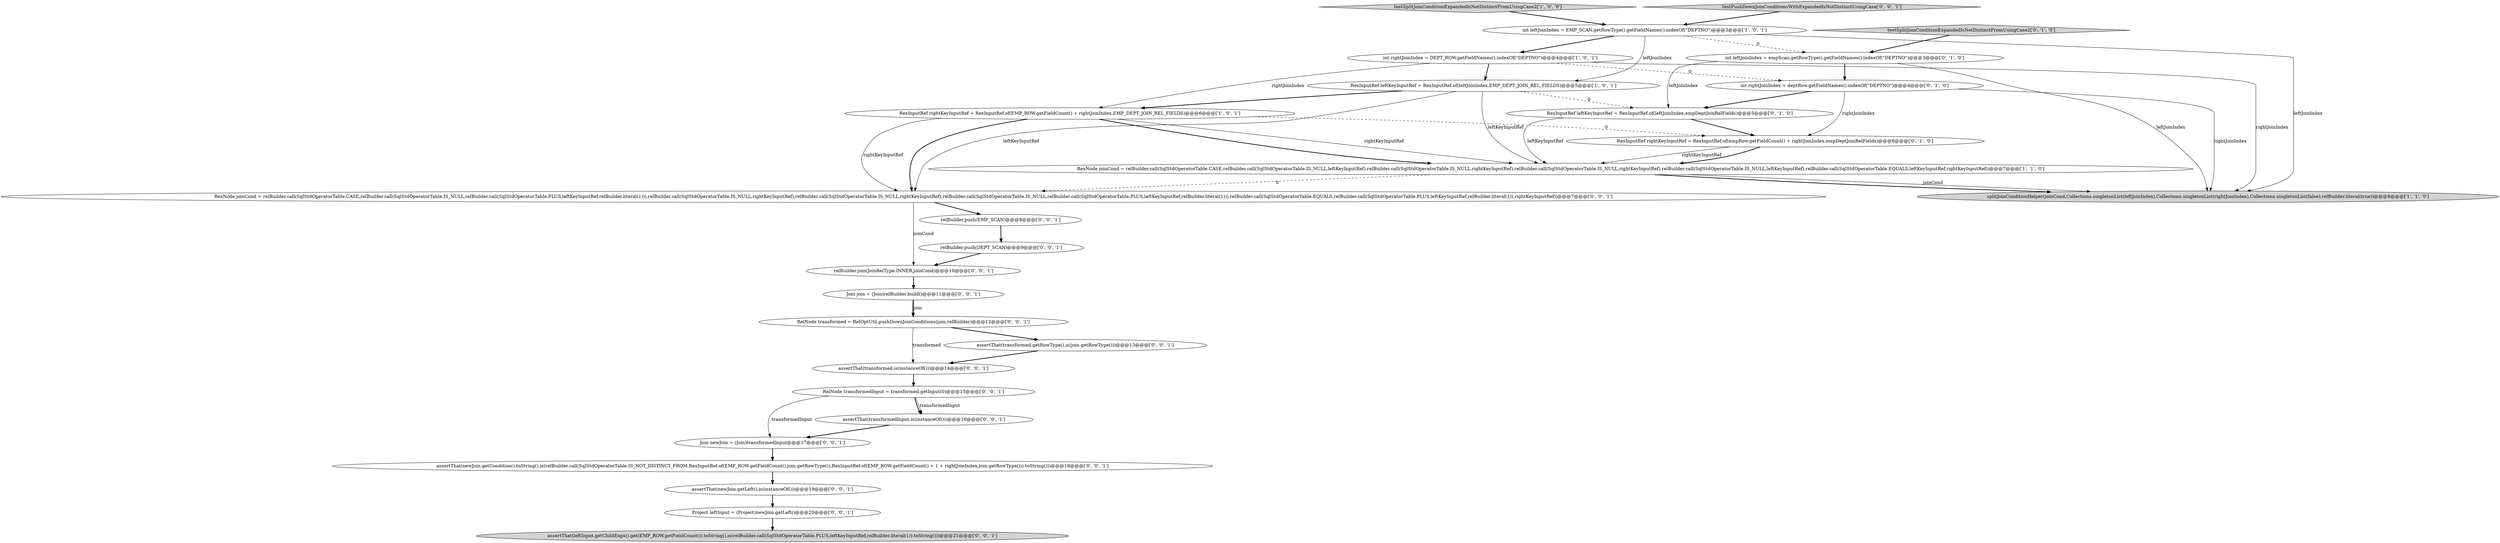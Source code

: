 digraph {
20 [style = filled, label = "RelNode transformed = RelOptUtil.pushDownJoinConditions(join,relBuilder)@@@12@@@['0', '0', '1']", fillcolor = white, shape = ellipse image = "AAA0AAABBB3BBB"];
19 [style = filled, label = "Join join = (Join)relBuilder.build()@@@11@@@['0', '0', '1']", fillcolor = white, shape = ellipse image = "AAA0AAABBB3BBB"];
25 [style = filled, label = "RexNode joinCond = relBuilder.call(SqlStdOperatorTable.CASE,relBuilder.call(SqlStdOperatorTable.IS_NULL,relBuilder.call(SqlStdOperatorTable.PLUS,leftKeyInputRef,relBuilder.literal(1))),relBuilder.call(SqlStdOperatorTable.IS_NULL,rightKeyInputRef),relBuilder.call(SqlStdOperatorTable.IS_NULL,rightKeyInputRef),relBuilder.call(SqlStdOperatorTable.IS_NULL,relBuilder.call(SqlStdOperatorTable.PLUS,leftKeyInputRef,relBuilder.literal(1))),relBuilder.call(SqlStdOperatorTable.EQUALS,relBuilder.call(SqlStdOperatorTable.PLUS,leftKeyInputRef,relBuilder.literal(1)),rightKeyInputRef))@@@7@@@['0', '0', '1']", fillcolor = white, shape = ellipse image = "AAA0AAABBB3BBB"];
8 [style = filled, label = "int leftJoinIndex = empScan.getRowType().getFieldNames().indexOf(\"DEPTNO\")@@@3@@@['0', '1', '0']", fillcolor = white, shape = ellipse image = "AAA1AAABBB2BBB"];
3 [style = filled, label = "testSplitJoinConditionExpandedIsNotDistinctFromUsingCase2['1', '0', '0']", fillcolor = lightgray, shape = diamond image = "AAA0AAABBB1BBB"];
16 [style = filled, label = "assertThat(transformed,is(instanceOf()))@@@14@@@['0', '0', '1']", fillcolor = white, shape = ellipse image = "AAA0AAABBB3BBB"];
14 [style = filled, label = "assertThat(leftInput.getChildExps().get(EMP_ROW.getFieldCount()).toString(),is(relBuilder.call(SqlStdOperatorTable.PLUS,leftKeyInputRef,relBuilder.literal(1)).toString()))@@@21@@@['0', '0', '1']", fillcolor = lightgray, shape = ellipse image = "AAA0AAABBB3BBB"];
9 [style = filled, label = "testSplitJoinConditionExpandedIsNotDistinctFromUsingCase2['0', '1', '0']", fillcolor = lightgray, shape = diamond image = "AAA0AAABBB2BBB"];
11 [style = filled, label = "int rightJoinIndex = deptRow.getFieldNames().indexOf(\"DEPTNO\")@@@4@@@['0', '1', '0']", fillcolor = white, shape = ellipse image = "AAA1AAABBB2BBB"];
18 [style = filled, label = "assertThat(newJoin.getCondition().toString(),is(relBuilder.call(SqlStdOperatorTable.IS_NOT_DISTINCT_FROM,RexInputRef.of(EMP_ROW.getFieldCount(),join.getRowType()),RexInputRef.of(EMP_ROW.getFieldCount() + 1 + rightJoinIndex,join.getRowType())).toString()))@@@18@@@['0', '0', '1']", fillcolor = white, shape = ellipse image = "AAA0AAABBB3BBB"];
4 [style = filled, label = "RexInputRef rightKeyInputRef = RexInputRef.of(EMP_ROW.getFieldCount() + rightJoinIndex,EMP_DEPT_JOIN_REL_FIELDS)@@@6@@@['1', '0', '1']", fillcolor = white, shape = ellipse image = "AAA0AAABBB1BBB"];
0 [style = filled, label = "int rightJoinIndex = DEPT_ROW.getFieldNames().indexOf(\"DEPTNO\")@@@4@@@['1', '0', '1']", fillcolor = white, shape = ellipse image = "AAA0AAABBB1BBB"];
27 [style = filled, label = "Project leftInput = (Project)newJoin.getLeft()@@@20@@@['0', '0', '1']", fillcolor = white, shape = ellipse image = "AAA0AAABBB3BBB"];
6 [style = filled, label = "int leftJoinIndex = EMP_SCAN.getRowType().getFieldNames().indexOf(\"DEPTNO\")@@@3@@@['1', '0', '1']", fillcolor = white, shape = ellipse image = "AAA0AAABBB1BBB"];
13 [style = filled, label = "Join newJoin = (Join)transformedInput@@@17@@@['0', '0', '1']", fillcolor = white, shape = ellipse image = "AAA0AAABBB3BBB"];
15 [style = filled, label = "testPushDownJoinConditionsWithExpandedIsNotDistinctUsingCase['0', '0', '1']", fillcolor = lightgray, shape = diamond image = "AAA0AAABBB3BBB"];
22 [style = filled, label = "RelNode transformedInput = transformed.getInput(0)@@@15@@@['0', '0', '1']", fillcolor = white, shape = ellipse image = "AAA0AAABBB3BBB"];
26 [style = filled, label = "assertThat(transformed.getRowType(),is(join.getRowType()))@@@13@@@['0', '0', '1']", fillcolor = white, shape = ellipse image = "AAA0AAABBB3BBB"];
2 [style = filled, label = "RexInputRef leftKeyInputRef = RexInputRef.of(leftJoinIndex,EMP_DEPT_JOIN_REL_FIELDS)@@@5@@@['1', '0', '1']", fillcolor = white, shape = ellipse image = "AAA0AAABBB1BBB"];
24 [style = filled, label = "relBuilder.join(JoinRelType.INNER,joinCond)@@@10@@@['0', '0', '1']", fillcolor = white, shape = ellipse image = "AAA0AAABBB3BBB"];
12 [style = filled, label = "assertThat(newJoin.getLeft(),is(instanceOf()))@@@19@@@['0', '0', '1']", fillcolor = white, shape = ellipse image = "AAA0AAABBB3BBB"];
21 [style = filled, label = "relBuilder.push(DEPT_SCAN)@@@9@@@['0', '0', '1']", fillcolor = white, shape = ellipse image = "AAA0AAABBB3BBB"];
17 [style = filled, label = "assertThat(transformedInput,is(instanceOf()))@@@16@@@['0', '0', '1']", fillcolor = white, shape = ellipse image = "AAA0AAABBB3BBB"];
1 [style = filled, label = "splitJoinConditionHelper(joinCond,Collections.singletonList(leftJoinIndex),Collections.singletonList(rightJoinIndex),Collections.singletonList(false),relBuilder.literal(true))@@@8@@@['1', '1', '0']", fillcolor = lightgray, shape = ellipse image = "AAA0AAABBB1BBB"];
23 [style = filled, label = "relBuilder.push(EMP_SCAN)@@@8@@@['0', '0', '1']", fillcolor = white, shape = ellipse image = "AAA0AAABBB3BBB"];
7 [style = filled, label = "RexInputRef leftKeyInputRef = RexInputRef.of(leftJoinIndex,empDeptJoinRelFields)@@@5@@@['0', '1', '0']", fillcolor = white, shape = ellipse image = "AAA1AAABBB2BBB"];
5 [style = filled, label = "RexNode joinCond = relBuilder.call(SqlStdOperatorTable.CASE,relBuilder.call(SqlStdOperatorTable.IS_NULL,leftKeyInputRef),relBuilder.call(SqlStdOperatorTable.IS_NULL,rightKeyInputRef),relBuilder.call(SqlStdOperatorTable.IS_NULL,rightKeyInputRef),relBuilder.call(SqlStdOperatorTable.IS_NULL,leftKeyInputRef),relBuilder.call(SqlStdOperatorTable.EQUALS,leftKeyInputRef,rightKeyInputRef))@@@7@@@['1', '1', '0']", fillcolor = white, shape = ellipse image = "AAA0AAABBB1BBB"];
10 [style = filled, label = "RexInputRef rightKeyInputRef = RexInputRef.of(empRow.getFieldCount() + rightJoinIndex,empDeptJoinRelFields)@@@6@@@['0', '1', '0']", fillcolor = white, shape = ellipse image = "AAA1AAABBB2BBB"];
25->23 [style = bold, label=""];
4->25 [style = solid, label="rightKeyInputRef"];
27->14 [style = bold, label=""];
11->10 [style = solid, label="rightJoinIndex"];
6->2 [style = solid, label="leftJoinIndex"];
12->27 [style = bold, label=""];
2->25 [style = solid, label="leftKeyInputRef"];
2->4 [style = bold, label=""];
8->7 [style = solid, label="leftJoinIndex"];
26->16 [style = bold, label=""];
7->10 [style = bold, label=""];
4->25 [style = bold, label=""];
19->20 [style = bold, label=""];
5->1 [style = bold, label=""];
6->0 [style = bold, label=""];
4->5 [style = bold, label=""];
4->10 [style = dashed, label="0"];
0->4 [style = solid, label="rightJoinIndex"];
16->22 [style = bold, label=""];
21->24 [style = bold, label=""];
22->17 [style = bold, label=""];
19->20 [style = solid, label="join"];
15->6 [style = bold, label=""];
13->18 [style = bold, label=""];
11->1 [style = solid, label="rightJoinIndex"];
11->7 [style = bold, label=""];
3->6 [style = bold, label=""];
23->21 [style = bold, label=""];
8->11 [style = bold, label=""];
5->1 [style = solid, label="joinCond"];
2->7 [style = dashed, label="0"];
0->11 [style = dashed, label="0"];
25->24 [style = solid, label="joinCond"];
17->13 [style = bold, label=""];
22->17 [style = solid, label="transformedInput"];
4->5 [style = solid, label="rightKeyInputRef"];
6->8 [style = dashed, label="0"];
5->25 [style = dashed, label="0"];
0->1 [style = solid, label="rightJoinIndex"];
7->5 [style = solid, label="leftKeyInputRef"];
22->13 [style = solid, label="transformedInput"];
24->19 [style = bold, label=""];
10->5 [style = solid, label="rightKeyInputRef"];
20->16 [style = solid, label="transformed"];
18->12 [style = bold, label=""];
0->2 [style = bold, label=""];
9->8 [style = bold, label=""];
20->26 [style = bold, label=""];
6->1 [style = solid, label="leftJoinIndex"];
10->5 [style = bold, label=""];
8->1 [style = solid, label="leftJoinIndex"];
2->5 [style = solid, label="leftKeyInputRef"];
}
